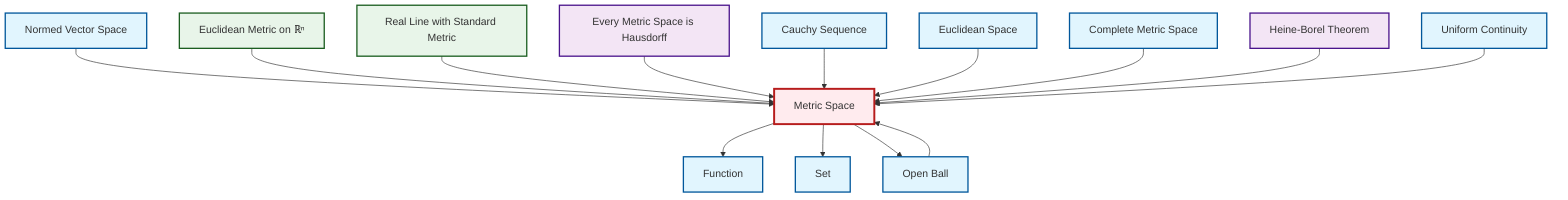 graph TD
    classDef definition fill:#e1f5fe,stroke:#01579b,stroke-width:2px
    classDef theorem fill:#f3e5f5,stroke:#4a148c,stroke-width:2px
    classDef axiom fill:#fff3e0,stroke:#e65100,stroke-width:2px
    classDef example fill:#e8f5e9,stroke:#1b5e20,stroke-width:2px
    classDef current fill:#ffebee,stroke:#b71c1c,stroke-width:3px
    def-normed-vector-space["Normed Vector Space"]:::definition
    def-metric-space["Metric Space"]:::definition
    def-cauchy-sequence["Cauchy Sequence"]:::definition
    def-complete-metric-space["Complete Metric Space"]:::definition
    def-function["Function"]:::definition
    def-euclidean-space["Euclidean Space"]:::definition
    def-open-ball["Open Ball"]:::definition
    ex-real-line-metric["Real Line with Standard Metric"]:::example
    thm-heine-borel["Heine-Borel Theorem"]:::theorem
    thm-metric-hausdorff["Every Metric Space is Hausdorff"]:::theorem
    ex-euclidean-metric["Euclidean Metric on ℝⁿ"]:::example
    def-set["Set"]:::definition
    def-uniform-continuity["Uniform Continuity"]:::definition
    def-normed-vector-space --> def-metric-space
    ex-euclidean-metric --> def-metric-space
    def-metric-space --> def-function
    def-open-ball --> def-metric-space
    def-metric-space --> def-set
    ex-real-line-metric --> def-metric-space
    thm-metric-hausdorff --> def-metric-space
    def-cauchy-sequence --> def-metric-space
    def-euclidean-space --> def-metric-space
    def-complete-metric-space --> def-metric-space
    def-metric-space --> def-open-ball
    thm-heine-borel --> def-metric-space
    def-uniform-continuity --> def-metric-space
    class def-metric-space current